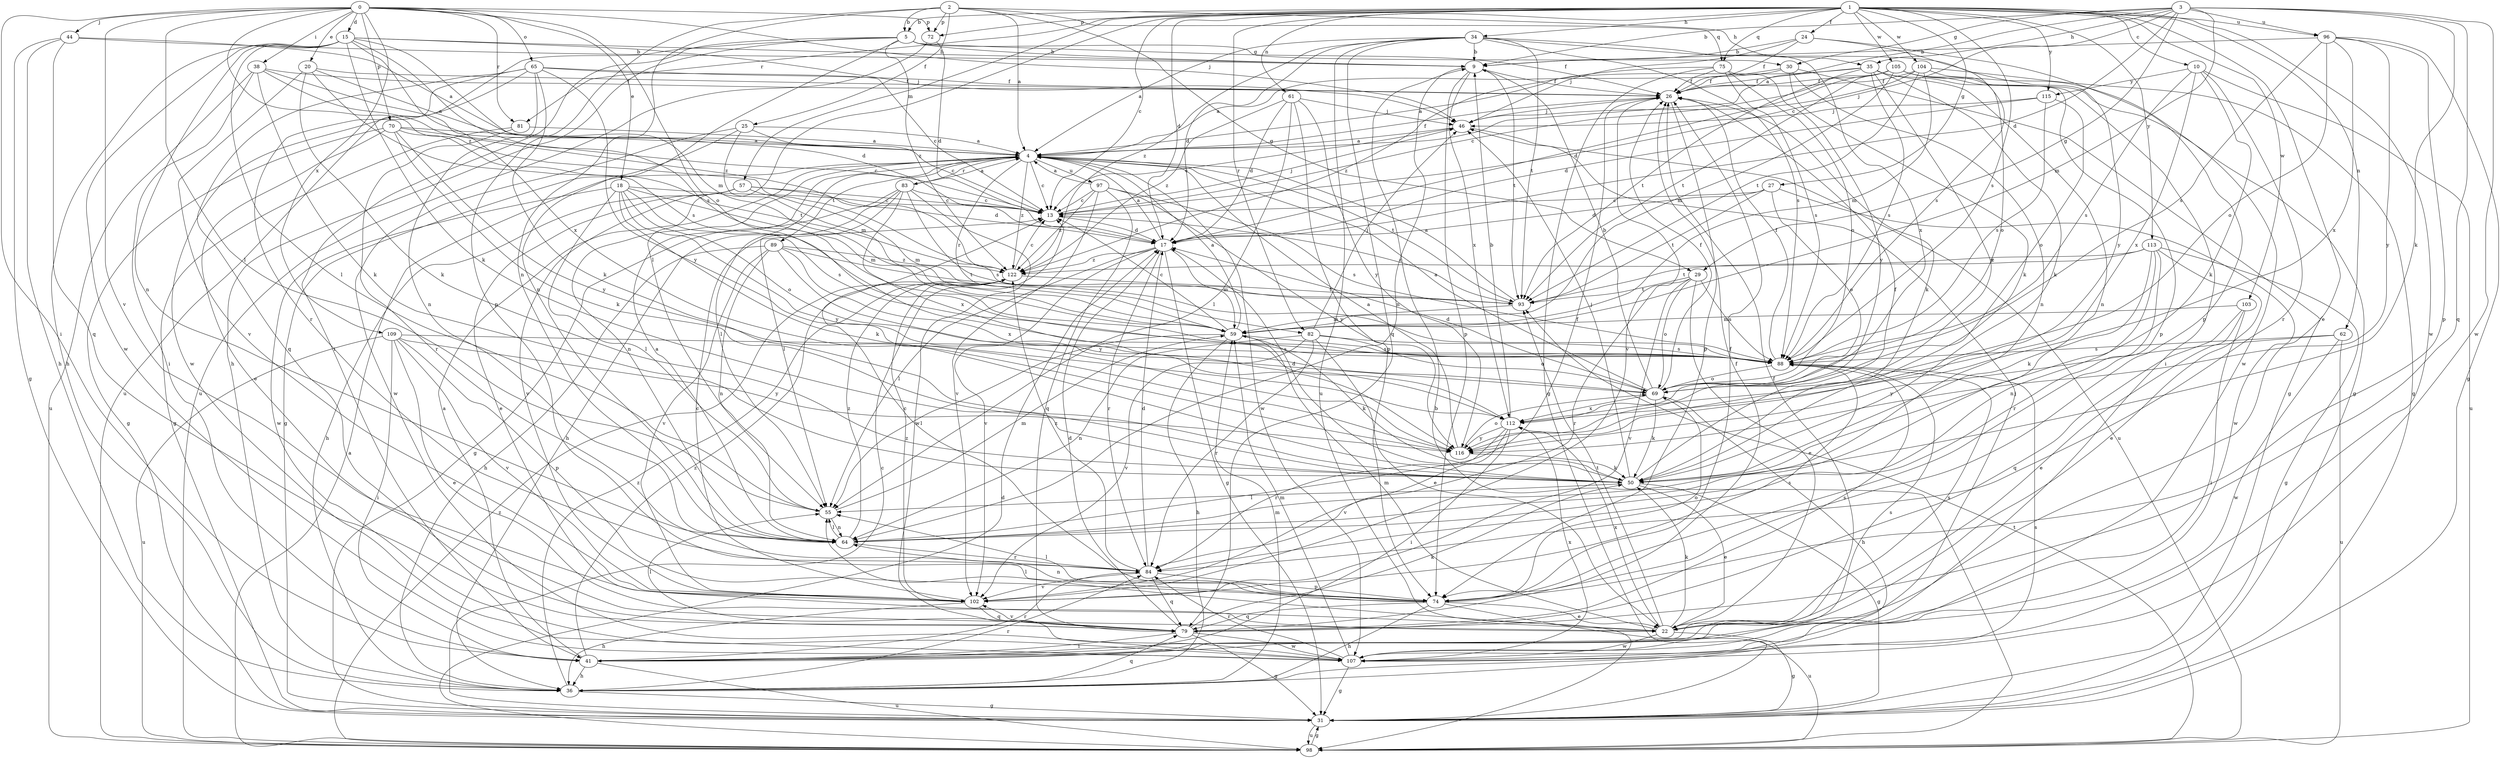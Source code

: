 strict digraph  {
0;
1;
2;
3;
4;
5;
9;
10;
13;
15;
17;
18;
20;
22;
24;
25;
26;
27;
29;
30;
31;
34;
35;
36;
38;
41;
44;
46;
50;
55;
57;
59;
61;
62;
64;
65;
69;
70;
72;
74;
75;
79;
81;
82;
83;
84;
88;
89;
93;
96;
97;
98;
102;
103;
104;
105;
107;
109;
112;
113;
115;
116;
122;
0 -> 15  [label=d];
0 -> 18  [label=e];
0 -> 20  [label=e];
0 -> 38  [label=i];
0 -> 41  [label=i];
0 -> 44  [label=j];
0 -> 46  [label=j];
0 -> 55  [label=l];
0 -> 65  [label=o];
0 -> 69  [label=o];
0 -> 70  [label=p];
0 -> 72  [label=p];
0 -> 81  [label=r];
0 -> 102  [label=v];
0 -> 109  [label=x];
0 -> 122  [label=z];
1 -> 5  [label=b];
1 -> 10  [label=c];
1 -> 13  [label=c];
1 -> 17  [label=d];
1 -> 22  [label=e];
1 -> 24  [label=f];
1 -> 27  [label=g];
1 -> 34  [label=h];
1 -> 55  [label=l];
1 -> 57  [label=m];
1 -> 61  [label=n];
1 -> 62  [label=n];
1 -> 72  [label=p];
1 -> 75  [label=q];
1 -> 81  [label=r];
1 -> 82  [label=r];
1 -> 88  [label=s];
1 -> 96  [label=u];
1 -> 103  [label=w];
1 -> 104  [label=w];
1 -> 105  [label=w];
1 -> 107  [label=w];
1 -> 113  [label=y];
1 -> 115  [label=y];
2 -> 4  [label=a];
2 -> 5  [label=b];
2 -> 25  [label=f];
2 -> 29  [label=g];
2 -> 35  [label=h];
2 -> 64  [label=n];
2 -> 72  [label=p];
2 -> 74  [label=p];
2 -> 75  [label=q];
3 -> 4  [label=a];
3 -> 9  [label=b];
3 -> 13  [label=c];
3 -> 17  [label=d];
3 -> 29  [label=g];
3 -> 30  [label=g];
3 -> 35  [label=h];
3 -> 50  [label=k];
3 -> 59  [label=m];
3 -> 79  [label=q];
3 -> 96  [label=u];
3 -> 107  [label=w];
4 -> 13  [label=c];
4 -> 26  [label=f];
4 -> 55  [label=l];
4 -> 64  [label=n];
4 -> 82  [label=r];
4 -> 83  [label=r];
4 -> 89  [label=t];
4 -> 93  [label=t];
4 -> 97  [label=u];
4 -> 107  [label=w];
4 -> 122  [label=z];
5 -> 9  [label=b];
5 -> 26  [label=f];
5 -> 30  [label=g];
5 -> 36  [label=h];
5 -> 41  [label=i];
5 -> 64  [label=n];
5 -> 98  [label=u];
5 -> 122  [label=z];
9 -> 26  [label=f];
9 -> 64  [label=n];
9 -> 74  [label=p];
9 -> 93  [label=t];
9 -> 112  [label=x];
10 -> 50  [label=k];
10 -> 84  [label=r];
10 -> 88  [label=s];
10 -> 98  [label=u];
10 -> 112  [label=x];
10 -> 115  [label=y];
13 -> 17  [label=d];
13 -> 46  [label=j];
15 -> 9  [label=b];
15 -> 36  [label=h];
15 -> 46  [label=j];
15 -> 50  [label=k];
15 -> 55  [label=l];
15 -> 59  [label=m];
15 -> 64  [label=n];
15 -> 88  [label=s];
15 -> 107  [label=w];
15 -> 112  [label=x];
17 -> 4  [label=a];
17 -> 31  [label=g];
17 -> 55  [label=l];
17 -> 59  [label=m];
17 -> 84  [label=r];
17 -> 102  [label=v];
17 -> 122  [label=z];
18 -> 13  [label=c];
18 -> 50  [label=k];
18 -> 55  [label=l];
18 -> 59  [label=m];
18 -> 69  [label=o];
18 -> 88  [label=s];
18 -> 107  [label=w];
18 -> 116  [label=y];
20 -> 4  [label=a];
20 -> 26  [label=f];
20 -> 50  [label=k];
20 -> 88  [label=s];
20 -> 102  [label=v];
22 -> 31  [label=g];
22 -> 50  [label=k];
22 -> 55  [label=l];
22 -> 59  [label=m];
22 -> 88  [label=s];
22 -> 93  [label=t];
22 -> 107  [label=w];
22 -> 112  [label=x];
24 -> 9  [label=b];
24 -> 26  [label=f];
24 -> 46  [label=j];
24 -> 74  [label=p];
24 -> 88  [label=s];
25 -> 4  [label=a];
25 -> 13  [label=c];
25 -> 31  [label=g];
25 -> 59  [label=m];
25 -> 107  [label=w];
26 -> 46  [label=j];
26 -> 50  [label=k];
26 -> 74  [label=p];
26 -> 102  [label=v];
27 -> 13  [label=c];
27 -> 17  [label=d];
27 -> 69  [label=o];
27 -> 93  [label=t];
27 -> 107  [label=w];
29 -> 22  [label=e];
29 -> 69  [label=o];
29 -> 84  [label=r];
29 -> 88  [label=s];
29 -> 93  [label=t];
29 -> 102  [label=v];
30 -> 4  [label=a];
30 -> 26  [label=f];
30 -> 31  [label=g];
30 -> 50  [label=k];
30 -> 64  [label=n];
31 -> 13  [label=c];
31 -> 98  [label=u];
34 -> 4  [label=a];
34 -> 9  [label=b];
34 -> 17  [label=d];
34 -> 79  [label=q];
34 -> 88  [label=s];
34 -> 93  [label=t];
34 -> 98  [label=u];
34 -> 112  [label=x];
34 -> 116  [label=y];
34 -> 122  [label=z];
35 -> 4  [label=a];
35 -> 26  [label=f];
35 -> 50  [label=k];
35 -> 64  [label=n];
35 -> 74  [label=p];
35 -> 88  [label=s];
35 -> 93  [label=t];
35 -> 116  [label=y];
36 -> 31  [label=g];
36 -> 59  [label=m];
36 -> 79  [label=q];
36 -> 84  [label=r];
36 -> 88  [label=s];
36 -> 122  [label=z];
38 -> 17  [label=d];
38 -> 26  [label=f];
38 -> 41  [label=i];
38 -> 50  [label=k];
38 -> 98  [label=u];
38 -> 122  [label=z];
41 -> 4  [label=a];
41 -> 26  [label=f];
41 -> 36  [label=h];
41 -> 84  [label=r];
41 -> 88  [label=s];
41 -> 98  [label=u];
41 -> 122  [label=z];
44 -> 4  [label=a];
44 -> 9  [label=b];
44 -> 31  [label=g];
44 -> 36  [label=h];
44 -> 79  [label=q];
46 -> 4  [label=a];
46 -> 13  [label=c];
46 -> 98  [label=u];
50 -> 17  [label=d];
50 -> 22  [label=e];
50 -> 26  [label=f];
50 -> 31  [label=g];
50 -> 46  [label=j];
50 -> 55  [label=l];
55 -> 59  [label=m];
55 -> 64  [label=n];
57 -> 13  [label=c];
57 -> 17  [label=d];
57 -> 22  [label=e];
57 -> 36  [label=h];
57 -> 59  [label=m];
57 -> 102  [label=v];
59 -> 4  [label=a];
59 -> 13  [label=c];
59 -> 36  [label=h];
59 -> 50  [label=k];
59 -> 55  [label=l];
59 -> 88  [label=s];
61 -> 17  [label=d];
61 -> 46  [label=j];
61 -> 55  [label=l];
61 -> 74  [label=p];
61 -> 116  [label=y];
61 -> 122  [label=z];
62 -> 88  [label=s];
62 -> 98  [label=u];
62 -> 107  [label=w];
62 -> 116  [label=y];
64 -> 4  [label=a];
64 -> 26  [label=f];
64 -> 55  [label=l];
64 -> 84  [label=r];
64 -> 122  [label=z];
65 -> 13  [label=c];
65 -> 26  [label=f];
65 -> 50  [label=k];
65 -> 64  [label=n];
65 -> 79  [label=q];
65 -> 84  [label=r];
65 -> 107  [label=w];
65 -> 116  [label=y];
69 -> 4  [label=a];
69 -> 9  [label=b];
69 -> 17  [label=d];
69 -> 26  [label=f];
69 -> 36  [label=h];
69 -> 50  [label=k];
69 -> 112  [label=x];
70 -> 4  [label=a];
70 -> 13  [label=c];
70 -> 22  [label=e];
70 -> 31  [label=g];
70 -> 50  [label=k];
70 -> 93  [label=t];
70 -> 116  [label=y];
72 -> 17  [label=d];
72 -> 98  [label=u];
74 -> 13  [label=c];
74 -> 22  [label=e];
74 -> 26  [label=f];
74 -> 36  [label=h];
74 -> 55  [label=l];
74 -> 64  [label=n];
74 -> 69  [label=o];
74 -> 79  [label=q];
74 -> 98  [label=u];
75 -> 26  [label=f];
75 -> 31  [label=g];
75 -> 69  [label=o];
75 -> 88  [label=s];
75 -> 116  [label=y];
75 -> 122  [label=z];
79 -> 17  [label=d];
79 -> 26  [label=f];
79 -> 31  [label=g];
79 -> 41  [label=i];
79 -> 50  [label=k];
79 -> 55  [label=l];
79 -> 88  [label=s];
79 -> 102  [label=v];
79 -> 107  [label=w];
81 -> 4  [label=a];
81 -> 31  [label=g];
81 -> 84  [label=r];
82 -> 22  [label=e];
82 -> 46  [label=j];
82 -> 64  [label=n];
82 -> 69  [label=o];
82 -> 84  [label=r];
82 -> 88  [label=s];
82 -> 102  [label=v];
83 -> 4  [label=a];
83 -> 13  [label=c];
83 -> 31  [label=g];
83 -> 36  [label=h];
83 -> 55  [label=l];
83 -> 88  [label=s];
83 -> 107  [label=w];
83 -> 112  [label=x];
84 -> 17  [label=d];
84 -> 74  [label=p];
84 -> 79  [label=q];
84 -> 102  [label=v];
84 -> 122  [label=z];
88 -> 26  [label=f];
88 -> 69  [label=o];
89 -> 36  [label=h];
89 -> 64  [label=n];
89 -> 93  [label=t];
89 -> 102  [label=v];
89 -> 112  [label=x];
89 -> 116  [label=y];
89 -> 122  [label=z];
93 -> 4  [label=a];
93 -> 13  [label=c];
93 -> 59  [label=m];
96 -> 9  [label=b];
96 -> 31  [label=g];
96 -> 69  [label=o];
96 -> 74  [label=p];
96 -> 88  [label=s];
96 -> 112  [label=x];
96 -> 116  [label=y];
97 -> 4  [label=a];
97 -> 13  [label=c];
97 -> 79  [label=q];
97 -> 88  [label=s];
97 -> 102  [label=v];
97 -> 116  [label=y];
97 -> 122  [label=z];
98 -> 4  [label=a];
98 -> 9  [label=b];
98 -> 17  [label=d];
98 -> 31  [label=g];
98 -> 93  [label=t];
98 -> 122  [label=z];
102 -> 13  [label=c];
102 -> 36  [label=h];
102 -> 79  [label=q];
102 -> 88  [label=s];
102 -> 122  [label=z];
103 -> 22  [label=e];
103 -> 41  [label=i];
103 -> 59  [label=m];
103 -> 79  [label=q];
104 -> 26  [label=f];
104 -> 31  [label=g];
104 -> 46  [label=j];
104 -> 59  [label=m];
104 -> 69  [label=o];
104 -> 93  [label=t];
105 -> 13  [label=c];
105 -> 17  [label=d];
105 -> 26  [label=f];
105 -> 31  [label=g];
105 -> 41  [label=i];
105 -> 59  [label=m];
105 -> 93  [label=t];
105 -> 107  [label=w];
107 -> 31  [label=g];
107 -> 46  [label=j];
107 -> 59  [label=m];
107 -> 84  [label=r];
107 -> 112  [label=x];
109 -> 22  [label=e];
109 -> 41  [label=i];
109 -> 74  [label=p];
109 -> 88  [label=s];
109 -> 98  [label=u];
109 -> 102  [label=v];
109 -> 116  [label=y];
112 -> 9  [label=b];
112 -> 41  [label=i];
112 -> 84  [label=r];
112 -> 102  [label=v];
112 -> 116  [label=y];
113 -> 22  [label=e];
113 -> 31  [label=g];
113 -> 50  [label=k];
113 -> 64  [label=n];
113 -> 84  [label=r];
113 -> 93  [label=t];
113 -> 122  [label=z];
115 -> 17  [label=d];
115 -> 46  [label=j];
115 -> 69  [label=o];
115 -> 88  [label=s];
116 -> 4  [label=a];
116 -> 50  [label=k];
116 -> 69  [label=o];
122 -> 13  [label=c];
122 -> 93  [label=t];
}
